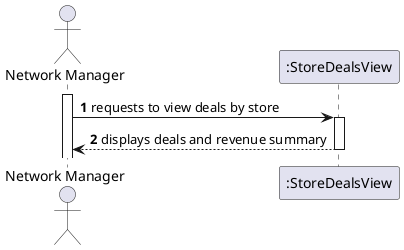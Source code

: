 @startuml
'https://plantuml.com/sequence-diagram

autoactivate on
autonumber

actor "Network Manager" as User
participant ":StoreDealsView" as System

activate User

User -> System: requests to view deals by store
System --> User: displays deals and revenue summary

@enduml
